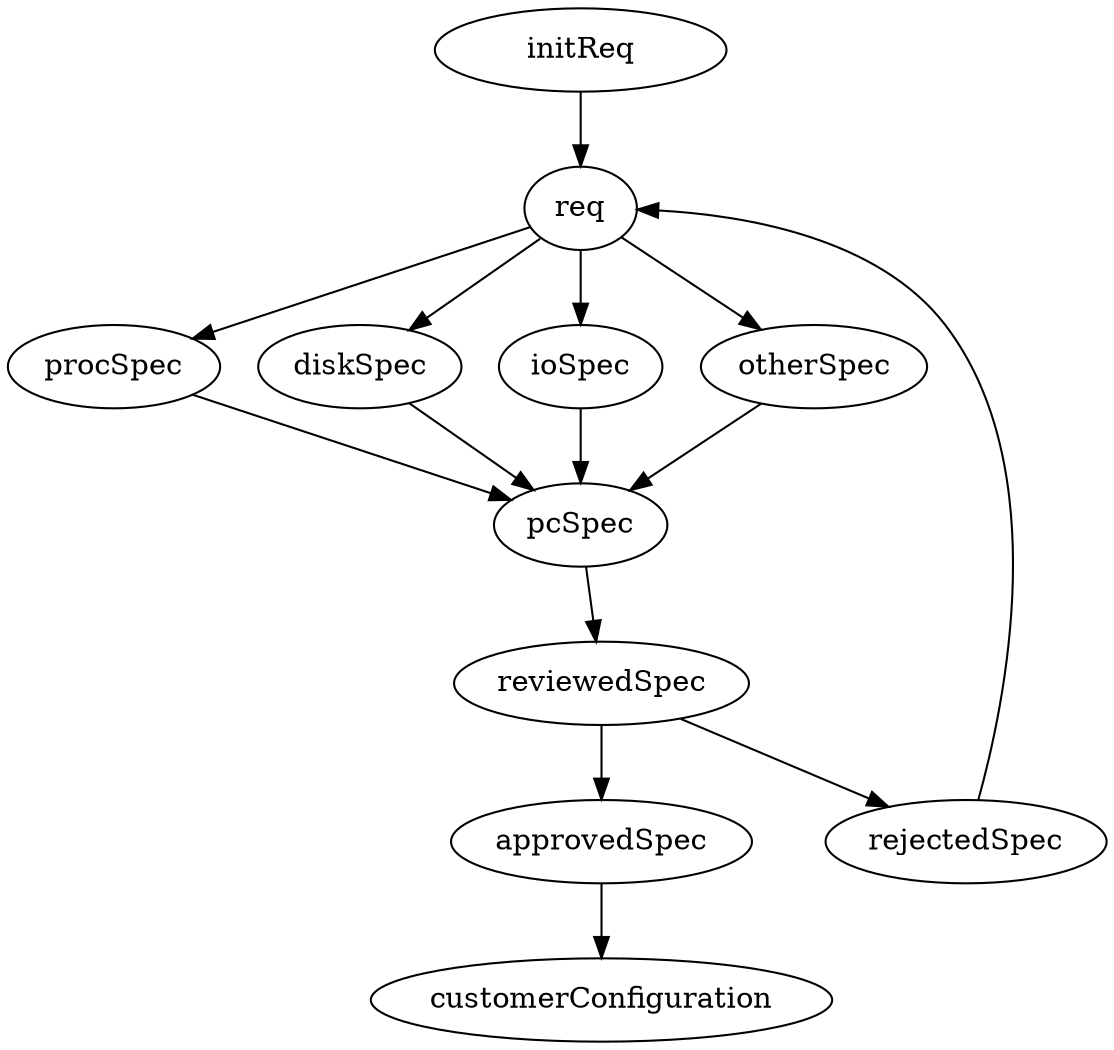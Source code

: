 digraph pcspec {
	node [label="\N"];
	graph [bb="0,0,420,496"];
	initReq [pos="227,476", width="1.94", height="0.56"];
	req [pos="227,400", width="0.75", height="0.56"];
	procSpec [pos="40,324", width="1.11", height="0.56"];
	pcSpec [pos="227,248", width="0.94", height="0.56"];
	diskSpec [pos="137,324", width="1.08", height="0.56"];
	ioSpec [pos="227,324", width="0.92", height="0.56"];
	otherSpec [pos="320,324", width="1.17", height="0.56"];
	reviewedSpec [pos="238,172", width="1.47", height="0.56"];
	approvedSpec [pos="238,96", width="1.47", height="0.56"];
	rejectedSpec [pos="369,96", width="1.36", height="0.56"];
	customerConfiguration [pos="238,20", width="2.11", height="0.56"];
	initReq -> req [pos="e,227,420 227,456 227,448 227,439 227,430"];
	req -> procSpec [pos="e,71,337 203,390 176,379 129,360 89,344 86,343 83,342 81,341"];
	procSpec -> pcSpec [pos="e,199,259 71,311 77,309 83,306 89,304 123,291 162,275 190,263"];
	req -> diskSpec [pos="e,157,341 209,385 196,374 179,360 165,347"];
	diskSpec -> pcSpec [pos="e,207,265 157,307 169,296 185,283 199,272"];
	req -> ioSpec [pos="e,227,344 227,380 227,372 227,363 227,354"];
	ioSpec -> pcSpec [pos="e,227,268 227,304 227,296 227,287 227,278"];
	req -> otherSpec [pos="e,299,341 245,385 258,375 276,360 291,347"];
	otherSpec -> pcSpec [pos="e,247,264 298,306 285,296 269,282 255,271"];
	pcSpec -> reviewedSpec [pos="e,235,192 230,228 231,220 232,211 233,202"];
	reviewedSpec -> approvedSpec [pos="e,238,116 238,152 238,144 238,135 238,126"];
	reviewedSpec -> rejectedSpec [pos="e,341,113 267,155 286,145 311,130 332,118"];
	rejectedSpec -> req [pos="e,253,394 376,116 391,161 420,273 371,344 358,362 301,381 263,391"];
	approvedSpec -> customerConfiguration [pos="e,238,40 238,76 238,68 238,59 238,50"];
}
